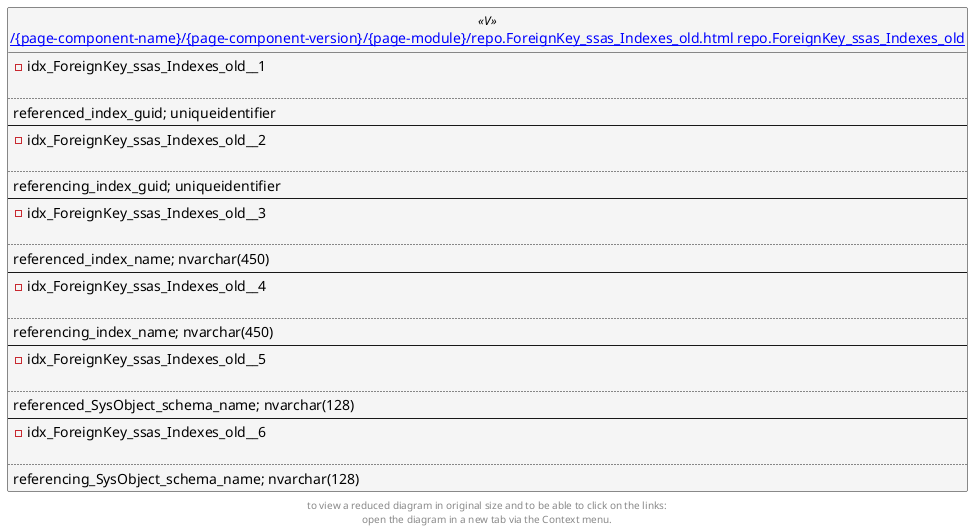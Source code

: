@startuml
left to right direction
'top to bottom direction
hide circle
'avoide "." issues:
set namespaceSeparator none


skinparam class {
  BackgroundColor White
  BackgroundColor<<FN>> Yellow
  BackgroundColor<<FS>> Yellow
  BackgroundColor<<FT>> LightGray
  BackgroundColor<<IF>> Yellow
  BackgroundColor<<IS>> Yellow
  BackgroundColor<<P>> Aqua
  BackgroundColor<<PC>> Aqua
  BackgroundColor<<SN>> Yellow
  BackgroundColor<<SO>> SlateBlue
  BackgroundColor<<TF>> LightGray
  BackgroundColor<<TR>> Tomato
  BackgroundColor<<U>> White
  BackgroundColor<<V>> WhiteSmoke
  BackgroundColor<<X>> Aqua
}


entity "[[{site-url}/{page-component-name}/{page-component-version}/{page-module}/repo.ForeignKey_ssas_Indexes_old.html repo.ForeignKey_ssas_Indexes_old]]" as repo.ForeignKey_ssas_Indexes_old << V >> {
- idx_ForeignKey_ssas_Indexes_old__1

..
referenced_index_guid; uniqueidentifier
--
- idx_ForeignKey_ssas_Indexes_old__2

..
referencing_index_guid; uniqueidentifier
--
- idx_ForeignKey_ssas_Indexes_old__3

..
referenced_index_name; nvarchar(450)
--
- idx_ForeignKey_ssas_Indexes_old__4

..
referencing_index_name; nvarchar(450)
--
- idx_ForeignKey_ssas_Indexes_old__5

..
referenced_SysObject_schema_name; nvarchar(128)
--
- idx_ForeignKey_ssas_Indexes_old__6

..
referencing_SysObject_schema_name; nvarchar(128)
}


footer
to view a reduced diagram in original size and to be able to click on the links:
open the diagram in a new tab via the Context menu.
end footer

@enduml

